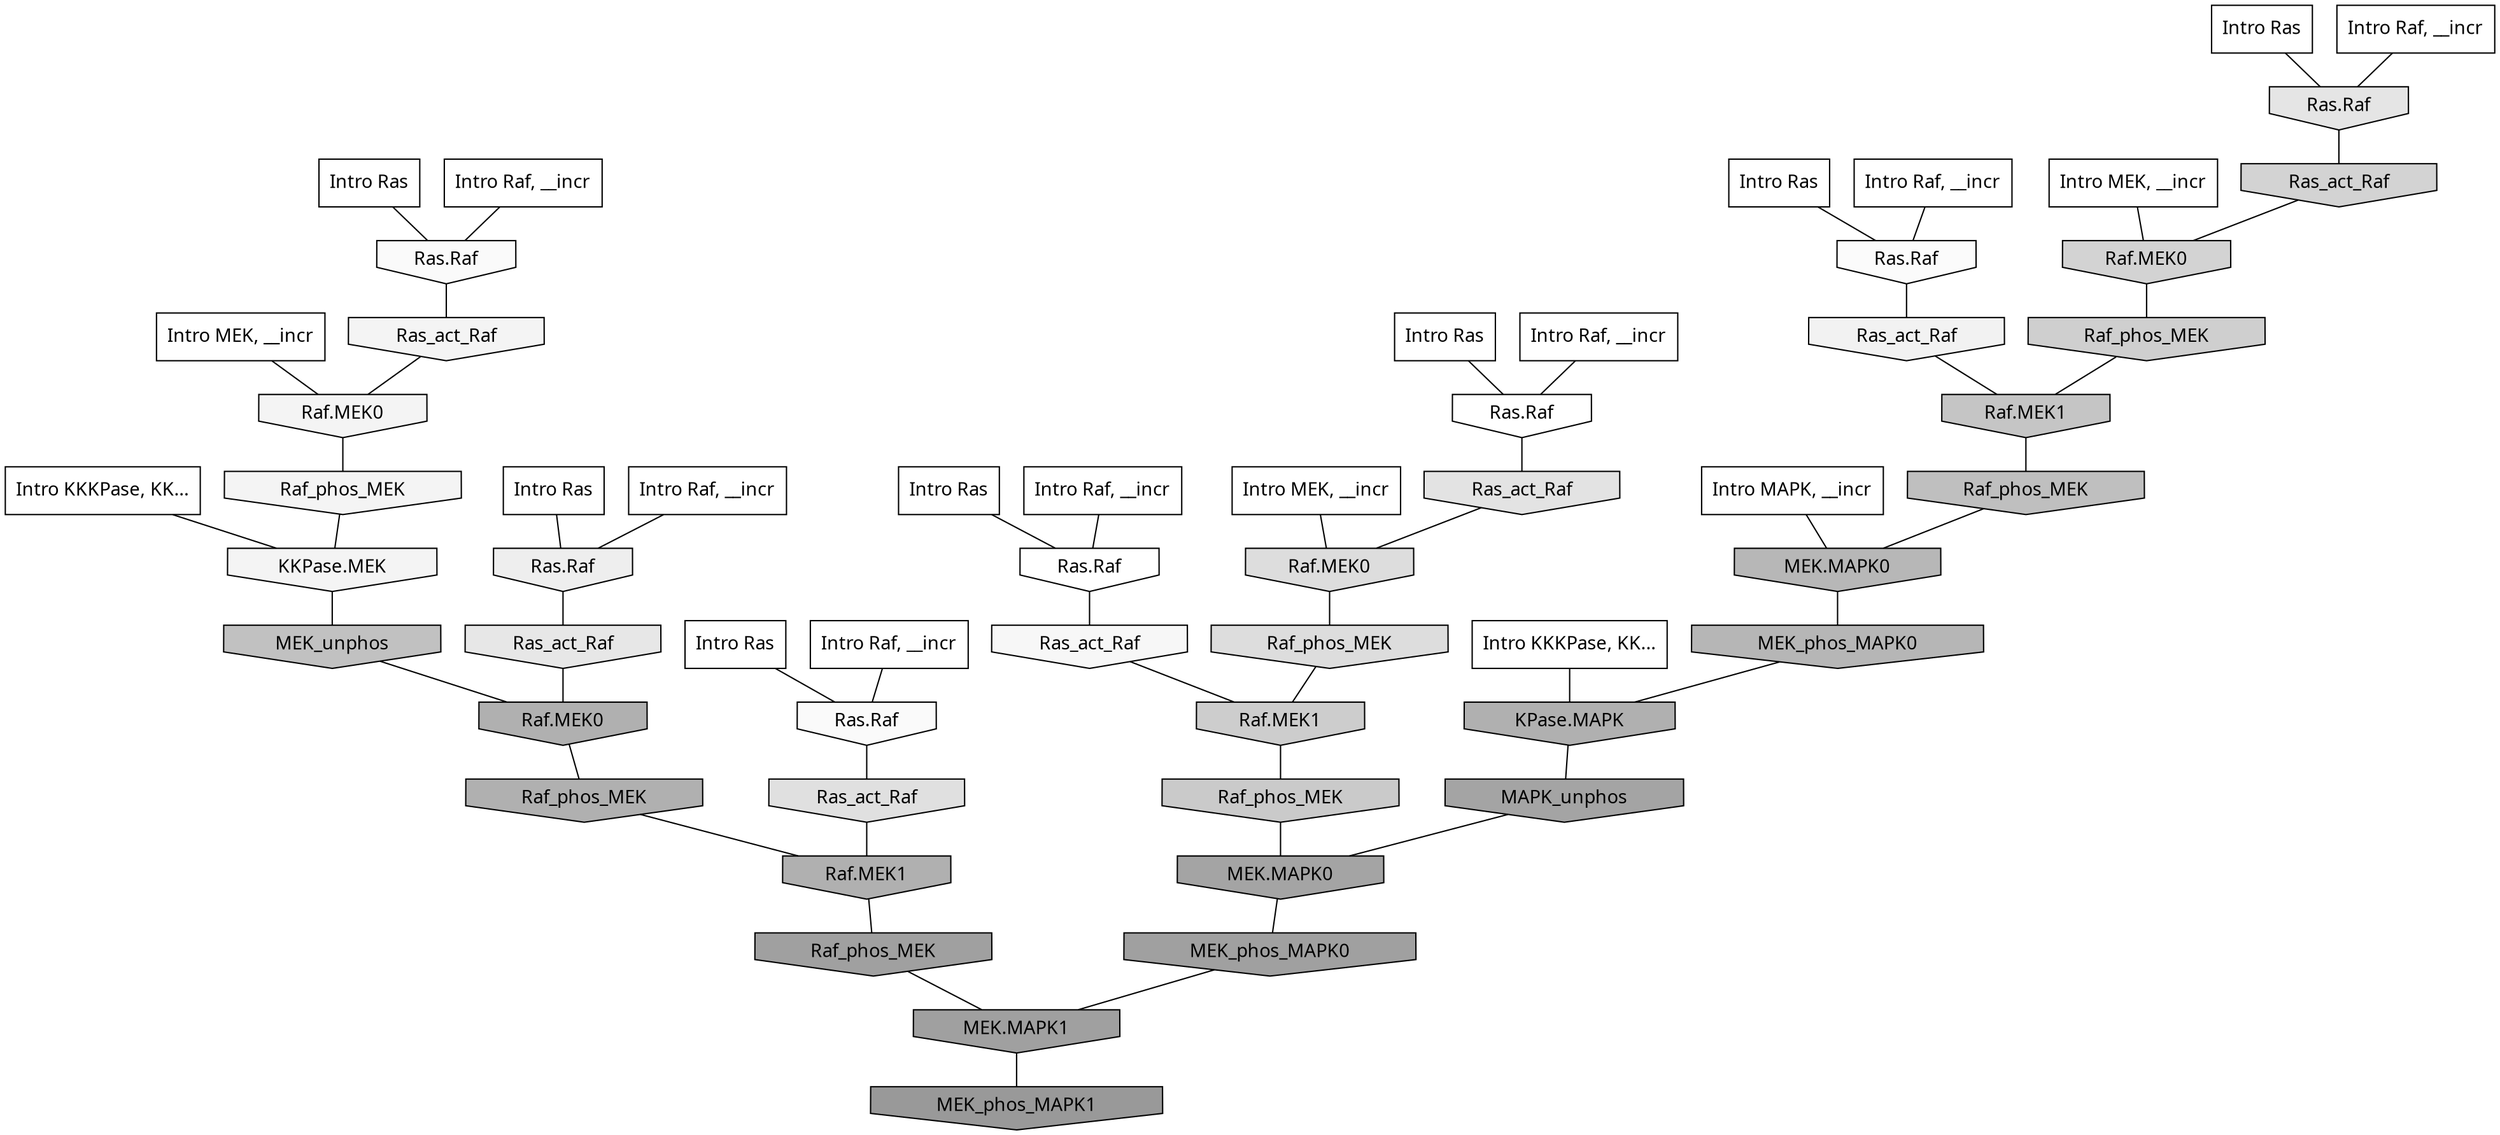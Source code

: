 digraph G{
  rankdir="TB";
  ranksep=0.30;
  node [fontname="CMU Serif"];
  edge [fontname="CMU Serif"];
  
  2 [label="Intro Ras", shape=rectangle, style=filled, fillcolor="0.000 0.000 1.000"]
  
  13 [label="Intro Ras", shape=rectangle, style=filled, fillcolor="0.000 0.000 1.000"]
  
  26 [label="Intro Ras", shape=rectangle, style=filled, fillcolor="0.000 0.000 1.000"]
  
  32 [label="Intro Ras", shape=rectangle, style=filled, fillcolor="0.000 0.000 1.000"]
  
  49 [label="Intro Ras", shape=rectangle, style=filled, fillcolor="0.000 0.000 1.000"]
  
  77 [label="Intro Ras", shape=rectangle, style=filled, fillcolor="0.000 0.000 1.000"]
  
  90 [label="Intro Ras", shape=rectangle, style=filled, fillcolor="0.000 0.000 1.000"]
  
  206 [label="Intro Raf, __incr", shape=rectangle, style=filled, fillcolor="0.000 0.000 1.000"]
  
  216 [label="Intro Raf, __incr", shape=rectangle, style=filled, fillcolor="0.000 0.000 1.000"]
  
  300 [label="Intro Raf, __incr", shape=rectangle, style=filled, fillcolor="0.000 0.000 1.000"]
  
  550 [label="Intro Raf, __incr", shape=rectangle, style=filled, fillcolor="0.000 0.000 1.000"]
  
  644 [label="Intro Raf, __incr", shape=rectangle, style=filled, fillcolor="0.000 0.000 1.000"]
  
  933 [label="Intro Raf, __incr", shape=rectangle, style=filled, fillcolor="0.000 0.000 1.000"]
  
  966 [label="Intro Raf, __incr", shape=rectangle, style=filled, fillcolor="0.000 0.000 1.000"]
  
  1451 [label="Intro MEK, __incr", shape=rectangle, style=filled, fillcolor="0.000 0.000 1.000"]
  
  1718 [label="Intro MEK, __incr", shape=rectangle, style=filled, fillcolor="0.000 0.000 1.000"]
  
  1854 [label="Intro MEK, __incr", shape=rectangle, style=filled, fillcolor="0.000 0.000 1.000"]
  
  2177 [label="Intro MAPK, __incr", shape=rectangle, style=filled, fillcolor="0.000 0.000 1.000"]
  
  3144 [label="Intro KKKPase, KK...", shape=rectangle, style=filled, fillcolor="0.000 0.000 1.000"]
  
  3162 [label="Intro KKKPase, KK...", shape=rectangle, style=filled, fillcolor="0.000 0.000 1.000"]
  
  3273 [label="Ras.Raf", shape=invhouse, style=filled, fillcolor="0.000 0.000 1.000"]
  
  3322 [label="Ras.Raf", shape=invhouse, style=filled, fillcolor="0.000 0.000 0.998"]
  
  3434 [label="Ras.Raf", shape=invhouse, style=filled, fillcolor="0.000 0.000 0.982"]
  
  3470 [label="Ras.Raf", shape=invhouse, style=filled, fillcolor="0.000 0.000 0.979"]
  
  3475 [label="Ras.Raf", shape=invhouse, style=filled, fillcolor="0.000 0.000 0.979"]
  
  3560 [label="Ras_act_Raf", shape=invhouse, style=filled, fillcolor="0.000 0.000 0.967"]
  
  3685 [label="Ras_act_Raf", shape=invhouse, style=filled, fillcolor="0.000 0.000 0.956"]
  
  3687 [label="Raf.MEK0", shape=invhouse, style=filled, fillcolor="0.000 0.000 0.956"]
  
  3690 [label="Raf_phos_MEK", shape=invhouse, style=filled, fillcolor="0.000 0.000 0.955"]
  
  3702 [label="KKPase.MEK", shape=invhouse, style=filled, fillcolor="0.000 0.000 0.954"]
  
  3836 [label="Ras_act_Raf", shape=invhouse, style=filled, fillcolor="0.000 0.000 0.946"]
  
  4144 [label="Ras.Raf", shape=invhouse, style=filled, fillcolor="0.000 0.000 0.930"]
  
  4579 [label="Ras_act_Raf", shape=invhouse, style=filled, fillcolor="0.000 0.000 0.903"]
  
  4766 [label="Ras.Raf", shape=invhouse, style=filled, fillcolor="0.000 0.000 0.895"]
  
  4925 [label="Ras_act_Raf", shape=invhouse, style=filled, fillcolor="0.000 0.000 0.887"]
  
  5082 [label="Ras_act_Raf", shape=invhouse, style=filled, fillcolor="0.000 0.000 0.878"]
  
  5353 [label="Raf.MEK0", shape=invhouse, style=filled, fillcolor="0.000 0.000 0.866"]
  
  5367 [label="Raf_phos_MEK", shape=invhouse, style=filled, fillcolor="0.000 0.000 0.866"]
  
  6255 [label="Ras_act_Raf", shape=invhouse, style=filled, fillcolor="0.000 0.000 0.825"]
  
  6258 [label="Raf.MEK0", shape=invhouse, style=filled, fillcolor="0.000 0.000 0.825"]
  
  6657 [label="Raf_phos_MEK", shape=invhouse, style=filled, fillcolor="0.000 0.000 0.811"]
  
  6983 [label="Raf.MEK1", shape=invhouse, style=filled, fillcolor="0.000 0.000 0.801"]
  
  7377 [label="Raf_phos_MEK", shape=invhouse, style=filled, fillcolor="0.000 0.000 0.791"]
  
  8044 [label="Raf.MEK1", shape=invhouse, style=filled, fillcolor="0.000 0.000 0.773"]
  
  8754 [label="MEK_unphos", shape=invhouse, style=filled, fillcolor="0.000 0.000 0.756"]
  
  9088 [label="Raf_phos_MEK", shape=invhouse, style=filled, fillcolor="0.000 0.000 0.747"]
  
  10856 [label="MEK.MAPK0", shape=invhouse, style=filled, fillcolor="0.000 0.000 0.715"]
  
  10913 [label="MEK_phos_MAPK0", shape=invhouse, style=filled, fillcolor="0.000 0.000 0.714"]
  
  12421 [label="Raf.MEK0", shape=invhouse, style=filled, fillcolor="0.000 0.000 0.691"]
  
  12461 [label="Raf_phos_MEK", shape=invhouse, style=filled, fillcolor="0.000 0.000 0.691"]
  
  12479 [label="Raf.MEK1", shape=invhouse, style=filled, fillcolor="0.000 0.000 0.691"]
  
  12654 [label="KPase.MAPK", shape=invhouse, style=filled, fillcolor="0.000 0.000 0.688"]
  
  16059 [label="MAPK_unphos", shape=invhouse, style=filled, fillcolor="0.000 0.000 0.643"]
  
  16069 [label="MEK.MAPK0", shape=invhouse, style=filled, fillcolor="0.000 0.000 0.643"]
  
  16798 [label="Raf_phos_MEK", shape=invhouse, style=filled, fillcolor="0.000 0.000 0.628"]
  
  16868 [label="MEK_phos_MAPK0", shape=invhouse, style=filled, fillcolor="0.000 0.000 0.626"]
  
  16870 [label="MEK.MAPK1", shape=invhouse, style=filled, fillcolor="0.000 0.000 0.626"]
  
  17820 [label="MEK_phos_MAPK1", shape=invhouse, style=filled, fillcolor="0.000 0.000 0.600"]
  
  
  16870 -> 17820 [dir=none, color="0.000 0.000 0.000"] 
  16868 -> 16870 [dir=none, color="0.000 0.000 0.000"] 
  16798 -> 16870 [dir=none, color="0.000 0.000 0.000"] 
  16069 -> 16868 [dir=none, color="0.000 0.000 0.000"] 
  16059 -> 16069 [dir=none, color="0.000 0.000 0.000"] 
  12654 -> 16059 [dir=none, color="0.000 0.000 0.000"] 
  12479 -> 16798 [dir=none, color="0.000 0.000 0.000"] 
  12461 -> 12479 [dir=none, color="0.000 0.000 0.000"] 
  12421 -> 12461 [dir=none, color="0.000 0.000 0.000"] 
  10913 -> 12654 [dir=none, color="0.000 0.000 0.000"] 
  10856 -> 10913 [dir=none, color="0.000 0.000 0.000"] 
  9088 -> 10856 [dir=none, color="0.000 0.000 0.000"] 
  8754 -> 12421 [dir=none, color="0.000 0.000 0.000"] 
  8044 -> 9088 [dir=none, color="0.000 0.000 0.000"] 
  7377 -> 16069 [dir=none, color="0.000 0.000 0.000"] 
  6983 -> 7377 [dir=none, color="0.000 0.000 0.000"] 
  6657 -> 8044 [dir=none, color="0.000 0.000 0.000"] 
  6258 -> 6657 [dir=none, color="0.000 0.000 0.000"] 
  6255 -> 6258 [dir=none, color="0.000 0.000 0.000"] 
  5367 -> 6983 [dir=none, color="0.000 0.000 0.000"] 
  5353 -> 5367 [dir=none, color="0.000 0.000 0.000"] 
  5082 -> 12479 [dir=none, color="0.000 0.000 0.000"] 
  4925 -> 5353 [dir=none, color="0.000 0.000 0.000"] 
  4766 -> 6255 [dir=none, color="0.000 0.000 0.000"] 
  4579 -> 12421 [dir=none, color="0.000 0.000 0.000"] 
  4144 -> 4579 [dir=none, color="0.000 0.000 0.000"] 
  3836 -> 8044 [dir=none, color="0.000 0.000 0.000"] 
  3702 -> 8754 [dir=none, color="0.000 0.000 0.000"] 
  3690 -> 3702 [dir=none, color="0.000 0.000 0.000"] 
  3687 -> 3690 [dir=none, color="0.000 0.000 0.000"] 
  3685 -> 3687 [dir=none, color="0.000 0.000 0.000"] 
  3560 -> 6983 [dir=none, color="0.000 0.000 0.000"] 
  3475 -> 5082 [dir=none, color="0.000 0.000 0.000"] 
  3470 -> 3685 [dir=none, color="0.000 0.000 0.000"] 
  3434 -> 3836 [dir=none, color="0.000 0.000 0.000"] 
  3322 -> 3560 [dir=none, color="0.000 0.000 0.000"] 
  3273 -> 4925 [dir=none, color="0.000 0.000 0.000"] 
  3162 -> 3702 [dir=none, color="0.000 0.000 0.000"] 
  3144 -> 12654 [dir=none, color="0.000 0.000 0.000"] 
  2177 -> 10856 [dir=none, color="0.000 0.000 0.000"] 
  1854 -> 6258 [dir=none, color="0.000 0.000 0.000"] 
  1718 -> 5353 [dir=none, color="0.000 0.000 0.000"] 
  1451 -> 3687 [dir=none, color="0.000 0.000 0.000"] 
  966 -> 4766 [dir=none, color="0.000 0.000 0.000"] 
  933 -> 3475 [dir=none, color="0.000 0.000 0.000"] 
  644 -> 3470 [dir=none, color="0.000 0.000 0.000"] 
  550 -> 3322 [dir=none, color="0.000 0.000 0.000"] 
  300 -> 4144 [dir=none, color="0.000 0.000 0.000"] 
  216 -> 3273 [dir=none, color="0.000 0.000 0.000"] 
  206 -> 3434 [dir=none, color="0.000 0.000 0.000"] 
  90 -> 4766 [dir=none, color="0.000 0.000 0.000"] 
  77 -> 3273 [dir=none, color="0.000 0.000 0.000"] 
  49 -> 3475 [dir=none, color="0.000 0.000 0.000"] 
  32 -> 4144 [dir=none, color="0.000 0.000 0.000"] 
  26 -> 3434 [dir=none, color="0.000 0.000 0.000"] 
  13 -> 3470 [dir=none, color="0.000 0.000 0.000"] 
  2 -> 3322 [dir=none, color="0.000 0.000 0.000"] 
  
  }
